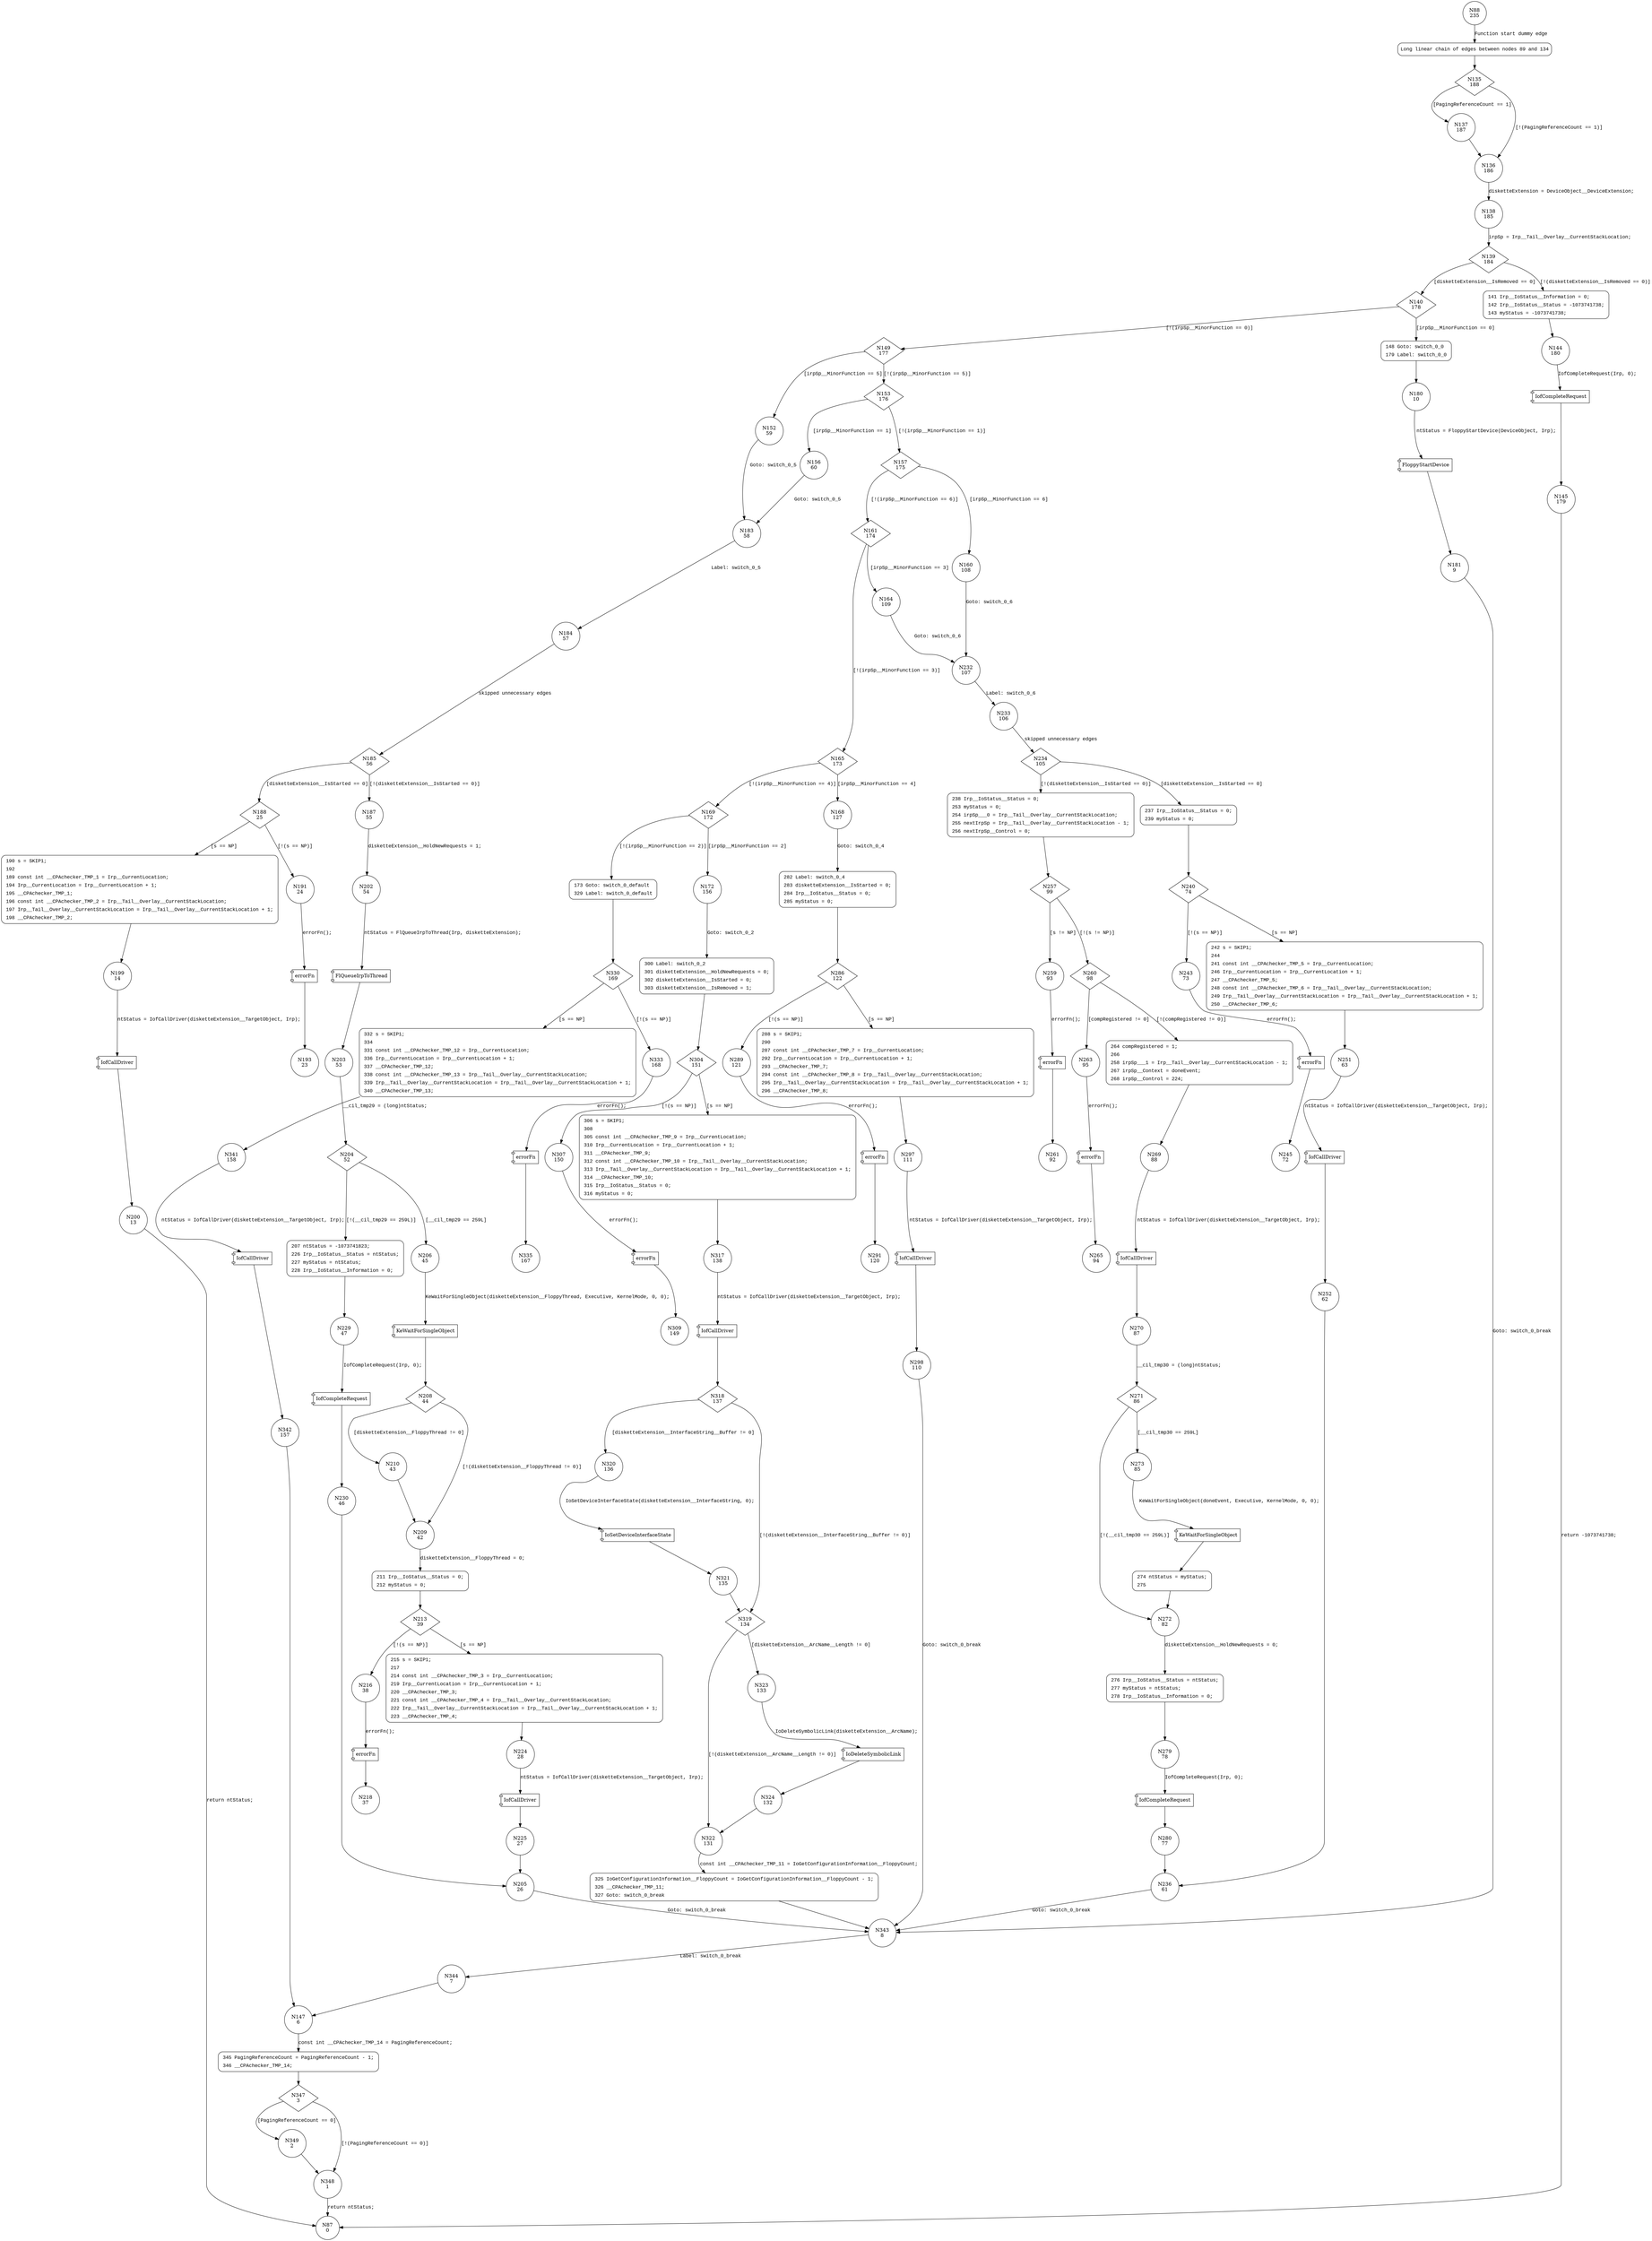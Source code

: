 digraph FloppyPnp {
88 [shape="circle" label="N88\n235"]
89 [shape="circle" label="N89\n234"]
135 [shape="diamond" label="N135\n188"]
137 [shape="circle" label="N137\n187"]
136 [shape="circle" label="N136\n186"]
138 [shape="circle" label="N138\n185"]
139 [shape="diamond" label="N139\n184"]
140 [shape="diamond" label="N140\n178"]
141 [shape="circle" label="N141\n183"]
144 [shape="circle" label="N144\n180"]
145 [shape="circle" label="N145\n179"]
148 [shape="circle" label="N148\n12"]
149 [shape="diamond" label="N149\n177"]
152 [shape="circle" label="N152\n59"]
153 [shape="diamond" label="N153\n176"]
156 [shape="circle" label="N156\n60"]
157 [shape="diamond" label="N157\n175"]
160 [shape="circle" label="N160\n108"]
161 [shape="diamond" label="N161\n174"]
164 [shape="circle" label="N164\n109"]
165 [shape="diamond" label="N165\n173"]
168 [shape="circle" label="N168\n127"]
169 [shape="diamond" label="N169\n172"]
172 [shape="circle" label="N172\n156"]
173 [shape="circle" label="N173\n171"]
330 [shape="diamond" label="N330\n169"]
332 [shape="circle" label="N332\n166"]
333 [shape="circle" label="N333\n168"]
335 [shape="circle" label="N335\n167"]
341 [shape="circle" label="N341\n158"]
342 [shape="circle" label="N342\n157"]
147 [shape="circle" label="N147\n6"]
345 [shape="circle" label="N345\n5"]
347 [shape="diamond" label="N347\n3"]
349 [shape="circle" label="N349\n2"]
348 [shape="circle" label="N348\n1"]
87 [shape="circle" label="N87\n0"]
300 [shape="circle" label="N300\n155"]
304 [shape="diamond" label="N304\n151"]
306 [shape="circle" label="N306\n148"]
307 [shape="circle" label="N307\n150"]
309 [shape="circle" label="N309\n149"]
317 [shape="circle" label="N317\n138"]
318 [shape="diamond" label="N318\n137"]
320 [shape="circle" label="N320\n136"]
319 [shape="diamond" label="N319\n134"]
323 [shape="circle" label="N323\n133"]
322 [shape="circle" label="N322\n131"]
325 [shape="circle" label="N325\n130"]
343 [shape="circle" label="N343\n8"]
344 [shape="circle" label="N344\n7"]
324 [shape="circle" label="N324\n132"]
321 [shape="circle" label="N321\n135"]
282 [shape="circle" label="N282\n126"]
286 [shape="diamond" label="N286\n122"]
288 [shape="circle" label="N288\n119"]
289 [shape="circle" label="N289\n121"]
291 [shape="circle" label="N291\n120"]
297 [shape="circle" label="N297\n111"]
298 [shape="circle" label="N298\n110"]
232 [shape="circle" label="N232\n107"]
233 [shape="circle" label="N233\n106"]
234 [shape="diamond" label="N234\n105"]
237 [shape="circle" label="N237\n76"]
238 [shape="circle" label="N238\n104"]
257 [shape="diamond" label="N257\n99"]
259 [shape="circle" label="N259\n93"]
260 [shape="diamond" label="N260\n98"]
263 [shape="circle" label="N263\n95"]
264 [shape="circle" label="N264\n97"]
269 [shape="circle" label="N269\n88"]
270 [shape="circle" label="N270\n87"]
271 [shape="diamond" label="N271\n86"]
273 [shape="circle" label="N273\n85"]
272 [shape="circle" label="N272\n82"]
276 [shape="circle" label="N276\n81"]
279 [shape="circle" label="N279\n78"]
280 [shape="circle" label="N280\n77"]
236 [shape="circle" label="N236\n61"]
274 [shape="circle" label="N274\n84"]
265 [shape="circle" label="N265\n94"]
261 [shape="circle" label="N261\n92"]
240 [shape="diamond" label="N240\n74"]
242 [shape="circle" label="N242\n71"]
243 [shape="circle" label="N243\n73"]
245 [shape="circle" label="N245\n72"]
251 [shape="circle" label="N251\n63"]
252 [shape="circle" label="N252\n62"]
183 [shape="circle" label="N183\n58"]
184 [shape="circle" label="N184\n57"]
185 [shape="diamond" label="N185\n56"]
188 [shape="diamond" label="N188\n25"]
187 [shape="circle" label="N187\n55"]
202 [shape="circle" label="N202\n54"]
203 [shape="circle" label="N203\n53"]
204 [shape="diamond" label="N204\n52"]
206 [shape="circle" label="N206\n45"]
207 [shape="circle" label="N207\n51"]
229 [shape="circle" label="N229\n47"]
230 [shape="circle" label="N230\n46"]
205 [shape="circle" label="N205\n26"]
208 [shape="diamond" label="N208\n44"]
210 [shape="circle" label="N210\n43"]
209 [shape="circle" label="N209\n42"]
211 [shape="circle" label="N211\n41"]
213 [shape="diamond" label="N213\n39"]
215 [shape="circle" label="N215\n36"]
216 [shape="circle" label="N216\n38"]
218 [shape="circle" label="N218\n37"]
224 [shape="circle" label="N224\n28"]
225 [shape="circle" label="N225\n27"]
190 [shape="circle" label="N190\n22"]
191 [shape="circle" label="N191\n24"]
193 [shape="circle" label="N193\n23"]
199 [shape="circle" label="N199\n14"]
200 [shape="circle" label="N200\n13"]
180 [shape="circle" label="N180\n10"]
181 [shape="circle" label="N181\n9"]
89 [style="filled,bold" penwidth="1" fillcolor="white" fontname="Courier New" shape="Mrecord" label="Long linear chain of edges between nodes 89 and 134"]
89 -> 135[label=""]
141 [style="filled,bold" penwidth="1" fillcolor="white" fontname="Courier New" shape="Mrecord" label=<<table border="0" cellborder="0" cellpadding="3" bgcolor="white"><tr><td align="right">141</td><td align="left">Irp__IoStatus__Information = 0;</td></tr><tr><td align="right">142</td><td align="left">Irp__IoStatus__Status = -1073741738;</td></tr><tr><td align="right">143</td><td align="left">myStatus = -1073741738;</td></tr></table>>]
141 -> 144[label=""]
173 [style="filled,bold" penwidth="1" fillcolor="white" fontname="Courier New" shape="Mrecord" label=<<table border="0" cellborder="0" cellpadding="3" bgcolor="white"><tr><td align="right">173</td><td align="left">Goto: switch_0_default</td></tr><tr><td align="right">329</td><td align="left">Label: switch_0_default</td></tr></table>>]
173 -> 330[label=""]
332 [style="filled,bold" penwidth="1" fillcolor="white" fontname="Courier New" shape="Mrecord" label=<<table border="0" cellborder="0" cellpadding="3" bgcolor="white"><tr><td align="right">332</td><td align="left">s = SKIP1;</td></tr><tr><td align="right">334</td><td align="left"></td></tr><tr><td align="right">331</td><td align="left">const int __CPAchecker_TMP_12 = Irp__CurrentLocation;</td></tr><tr><td align="right">336</td><td align="left">Irp__CurrentLocation = Irp__CurrentLocation + 1;</td></tr><tr><td align="right">337</td><td align="left">__CPAchecker_TMP_12;</td></tr><tr><td align="right">338</td><td align="left">const int __CPAchecker_TMP_13 = Irp__Tail__Overlay__CurrentStackLocation;</td></tr><tr><td align="right">339</td><td align="left">Irp__Tail__Overlay__CurrentStackLocation = Irp__Tail__Overlay__CurrentStackLocation + 1;</td></tr><tr><td align="right">340</td><td align="left">__CPAchecker_TMP_13;</td></tr></table>>]
332 -> 341[label=""]
345 [style="filled,bold" penwidth="1" fillcolor="white" fontname="Courier New" shape="Mrecord" label=<<table border="0" cellborder="0" cellpadding="3" bgcolor="white"><tr><td align="right">345</td><td align="left">PagingReferenceCount = PagingReferenceCount - 1;</td></tr><tr><td align="right">346</td><td align="left">__CPAchecker_TMP_14;</td></tr></table>>]
345 -> 347[label=""]
300 [style="filled,bold" penwidth="1" fillcolor="white" fontname="Courier New" shape="Mrecord" label=<<table border="0" cellborder="0" cellpadding="3" bgcolor="white"><tr><td align="right">300</td><td align="left">Label: switch_0_2</td></tr><tr><td align="right">301</td><td align="left">disketteExtension__HoldNewRequests = 0;</td></tr><tr><td align="right">302</td><td align="left">disketteExtension__IsStarted = 0;</td></tr><tr><td align="right">303</td><td align="left">disketteExtension__IsRemoved = 1;</td></tr></table>>]
300 -> 304[label=""]
306 [style="filled,bold" penwidth="1" fillcolor="white" fontname="Courier New" shape="Mrecord" label=<<table border="0" cellborder="0" cellpadding="3" bgcolor="white"><tr><td align="right">306</td><td align="left">s = SKIP1;</td></tr><tr><td align="right">308</td><td align="left"></td></tr><tr><td align="right">305</td><td align="left">const int __CPAchecker_TMP_9 = Irp__CurrentLocation;</td></tr><tr><td align="right">310</td><td align="left">Irp__CurrentLocation = Irp__CurrentLocation + 1;</td></tr><tr><td align="right">311</td><td align="left">__CPAchecker_TMP_9;</td></tr><tr><td align="right">312</td><td align="left">const int __CPAchecker_TMP_10 = Irp__Tail__Overlay__CurrentStackLocation;</td></tr><tr><td align="right">313</td><td align="left">Irp__Tail__Overlay__CurrentStackLocation = Irp__Tail__Overlay__CurrentStackLocation + 1;</td></tr><tr><td align="right">314</td><td align="left">__CPAchecker_TMP_10;</td></tr><tr><td align="right">315</td><td align="left">Irp__IoStatus__Status = 0;</td></tr><tr><td align="right">316</td><td align="left">myStatus = 0;</td></tr></table>>]
306 -> 317[label=""]
325 [style="filled,bold" penwidth="1" fillcolor="white" fontname="Courier New" shape="Mrecord" label=<<table border="0" cellborder="0" cellpadding="3" bgcolor="white"><tr><td align="right">325</td><td align="left">IoGetConfigurationInformation__FloppyCount = IoGetConfigurationInformation__FloppyCount - 1;</td></tr><tr><td align="right">326</td><td align="left">__CPAchecker_TMP_11;</td></tr><tr><td align="right">327</td><td align="left">Goto: switch_0_break</td></tr></table>>]
325 -> 343[label=""]
282 [style="filled,bold" penwidth="1" fillcolor="white" fontname="Courier New" shape="Mrecord" label=<<table border="0" cellborder="0" cellpadding="3" bgcolor="white"><tr><td align="right">282</td><td align="left">Label: switch_0_4</td></tr><tr><td align="right">283</td><td align="left">disketteExtension__IsStarted = 0;</td></tr><tr><td align="right">284</td><td align="left">Irp__IoStatus__Status = 0;</td></tr><tr><td align="right">285</td><td align="left">myStatus = 0;</td></tr></table>>]
282 -> 286[label=""]
288 [style="filled,bold" penwidth="1" fillcolor="white" fontname="Courier New" shape="Mrecord" label=<<table border="0" cellborder="0" cellpadding="3" bgcolor="white"><tr><td align="right">288</td><td align="left">s = SKIP1;</td></tr><tr><td align="right">290</td><td align="left"></td></tr><tr><td align="right">287</td><td align="left">const int __CPAchecker_TMP_7 = Irp__CurrentLocation;</td></tr><tr><td align="right">292</td><td align="left">Irp__CurrentLocation = Irp__CurrentLocation + 1;</td></tr><tr><td align="right">293</td><td align="left">__CPAchecker_TMP_7;</td></tr><tr><td align="right">294</td><td align="left">const int __CPAchecker_TMP_8 = Irp__Tail__Overlay__CurrentStackLocation;</td></tr><tr><td align="right">295</td><td align="left">Irp__Tail__Overlay__CurrentStackLocation = Irp__Tail__Overlay__CurrentStackLocation + 1;</td></tr><tr><td align="right">296</td><td align="left">__CPAchecker_TMP_8;</td></tr></table>>]
288 -> 297[label=""]
238 [style="filled,bold" penwidth="1" fillcolor="white" fontname="Courier New" shape="Mrecord" label=<<table border="0" cellborder="0" cellpadding="3" bgcolor="white"><tr><td align="right">238</td><td align="left">Irp__IoStatus__Status = 0;</td></tr><tr><td align="right">253</td><td align="left">myStatus = 0;</td></tr><tr><td align="right">254</td><td align="left">irpSp___0 = Irp__Tail__Overlay__CurrentStackLocation;</td></tr><tr><td align="right">255</td><td align="left">nextIrpSp = Irp__Tail__Overlay__CurrentStackLocation - 1;</td></tr><tr><td align="right">256</td><td align="left">nextIrpSp__Control = 0;</td></tr></table>>]
238 -> 257[label=""]
264 [style="filled,bold" penwidth="1" fillcolor="white" fontname="Courier New" shape="Mrecord" label=<<table border="0" cellborder="0" cellpadding="3" bgcolor="white"><tr><td align="right">264</td><td align="left">compRegistered = 1;</td></tr><tr><td align="right">266</td><td align="left"></td></tr><tr><td align="right">258</td><td align="left">irpSp___1 = Irp__Tail__Overlay__CurrentStackLocation - 1;</td></tr><tr><td align="right">267</td><td align="left">irpSp__Context = doneEvent;</td></tr><tr><td align="right">268</td><td align="left">irpSp__Control = 224;</td></tr></table>>]
264 -> 269[label=""]
276 [style="filled,bold" penwidth="1" fillcolor="white" fontname="Courier New" shape="Mrecord" label=<<table border="0" cellborder="0" cellpadding="3" bgcolor="white"><tr><td align="right">276</td><td align="left">Irp__IoStatus__Status = ntStatus;</td></tr><tr><td align="right">277</td><td align="left">myStatus = ntStatus;</td></tr><tr><td align="right">278</td><td align="left">Irp__IoStatus__Information = 0;</td></tr></table>>]
276 -> 279[label=""]
274 [style="filled,bold" penwidth="1" fillcolor="white" fontname="Courier New" shape="Mrecord" label=<<table border="0" cellborder="0" cellpadding="3" bgcolor="white"><tr><td align="right">274</td><td align="left">ntStatus = myStatus;</td></tr><tr><td align="right">275</td><td align="left"></td></tr></table>>]
274 -> 272[label=""]
237 [style="filled,bold" penwidth="1" fillcolor="white" fontname="Courier New" shape="Mrecord" label=<<table border="0" cellborder="0" cellpadding="3" bgcolor="white"><tr><td align="right">237</td><td align="left">Irp__IoStatus__Status = 0;</td></tr><tr><td align="right">239</td><td align="left">myStatus = 0;</td></tr></table>>]
237 -> 240[label=""]
242 [style="filled,bold" penwidth="1" fillcolor="white" fontname="Courier New" shape="Mrecord" label=<<table border="0" cellborder="0" cellpadding="3" bgcolor="white"><tr><td align="right">242</td><td align="left">s = SKIP1;</td></tr><tr><td align="right">244</td><td align="left"></td></tr><tr><td align="right">241</td><td align="left">const int __CPAchecker_TMP_5 = Irp__CurrentLocation;</td></tr><tr><td align="right">246</td><td align="left">Irp__CurrentLocation = Irp__CurrentLocation + 1;</td></tr><tr><td align="right">247</td><td align="left">__CPAchecker_TMP_5;</td></tr><tr><td align="right">248</td><td align="left">const int __CPAchecker_TMP_6 = Irp__Tail__Overlay__CurrentStackLocation;</td></tr><tr><td align="right">249</td><td align="left">Irp__Tail__Overlay__CurrentStackLocation = Irp__Tail__Overlay__CurrentStackLocation + 1;</td></tr><tr><td align="right">250</td><td align="left">__CPAchecker_TMP_6;</td></tr></table>>]
242 -> 251[label=""]
207 [style="filled,bold" penwidth="1" fillcolor="white" fontname="Courier New" shape="Mrecord" label=<<table border="0" cellborder="0" cellpadding="3" bgcolor="white"><tr><td align="right">207</td><td align="left">ntStatus = -1073741823;</td></tr><tr><td align="right">226</td><td align="left">Irp__IoStatus__Status = ntStatus;</td></tr><tr><td align="right">227</td><td align="left">myStatus = ntStatus;</td></tr><tr><td align="right">228</td><td align="left">Irp__IoStatus__Information = 0;</td></tr></table>>]
207 -> 229[label=""]
211 [style="filled,bold" penwidth="1" fillcolor="white" fontname="Courier New" shape="Mrecord" label=<<table border="0" cellborder="0" cellpadding="3" bgcolor="white"><tr><td align="right">211</td><td align="left">Irp__IoStatus__Status = 0;</td></tr><tr><td align="right">212</td><td align="left">myStatus = 0;</td></tr></table>>]
211 -> 213[label=""]
215 [style="filled,bold" penwidth="1" fillcolor="white" fontname="Courier New" shape="Mrecord" label=<<table border="0" cellborder="0" cellpadding="3" bgcolor="white"><tr><td align="right">215</td><td align="left">s = SKIP1;</td></tr><tr><td align="right">217</td><td align="left"></td></tr><tr><td align="right">214</td><td align="left">const int __CPAchecker_TMP_3 = Irp__CurrentLocation;</td></tr><tr><td align="right">219</td><td align="left">Irp__CurrentLocation = Irp__CurrentLocation + 1;</td></tr><tr><td align="right">220</td><td align="left">__CPAchecker_TMP_3;</td></tr><tr><td align="right">221</td><td align="left">const int __CPAchecker_TMP_4 = Irp__Tail__Overlay__CurrentStackLocation;</td></tr><tr><td align="right">222</td><td align="left">Irp__Tail__Overlay__CurrentStackLocation = Irp__Tail__Overlay__CurrentStackLocation + 1;</td></tr><tr><td align="right">223</td><td align="left">__CPAchecker_TMP_4;</td></tr></table>>]
215 -> 224[label=""]
190 [style="filled,bold" penwidth="1" fillcolor="white" fontname="Courier New" shape="Mrecord" label=<<table border="0" cellborder="0" cellpadding="3" bgcolor="white"><tr><td align="right">190</td><td align="left">s = SKIP1;</td></tr><tr><td align="right">192</td><td align="left"></td></tr><tr><td align="right">189</td><td align="left">const int __CPAchecker_TMP_1 = Irp__CurrentLocation;</td></tr><tr><td align="right">194</td><td align="left">Irp__CurrentLocation = Irp__CurrentLocation + 1;</td></tr><tr><td align="right">195</td><td align="left">__CPAchecker_TMP_1;</td></tr><tr><td align="right">196</td><td align="left">const int __CPAchecker_TMP_2 = Irp__Tail__Overlay__CurrentStackLocation;</td></tr><tr><td align="right">197</td><td align="left">Irp__Tail__Overlay__CurrentStackLocation = Irp__Tail__Overlay__CurrentStackLocation + 1;</td></tr><tr><td align="right">198</td><td align="left">__CPAchecker_TMP_2;</td></tr></table>>]
190 -> 199[label=""]
148 [style="filled,bold" penwidth="1" fillcolor="white" fontname="Courier New" shape="Mrecord" label=<<table border="0" cellborder="0" cellpadding="3" bgcolor="white"><tr><td align="right">148</td><td align="left">Goto: switch_0_0</td></tr><tr><td align="right">179</td><td align="left">Label: switch_0_0</td></tr></table>>]
148 -> 180[label=""]
88 -> 89 [label="Function start dummy edge" fontname="Courier New"]
135 -> 137 [label="[PagingReferenceCount == 1]" fontname="Courier New"]
135 -> 136 [label="[!(PagingReferenceCount == 1)]" fontname="Courier New"]
136 -> 138 [label="disketteExtension = DeviceObject__DeviceExtension;" fontname="Courier New"]
139 -> 140 [label="[disketteExtension__IsRemoved == 0]" fontname="Courier New"]
139 -> 141 [label="[!(disketteExtension__IsRemoved == 0)]" fontname="Courier New"]
100001 [shape="component" label="IofCompleteRequest"]
144 -> 100001 [label="IofCompleteRequest(Irp, 0);" fontname="Courier New"]
100001 -> 145 [label="" fontname="Courier New"]
140 -> 148 [label="[irpSp__MinorFunction == 0]" fontname="Courier New"]
140 -> 149 [label="[!(irpSp__MinorFunction == 0)]" fontname="Courier New"]
149 -> 152 [label="[irpSp__MinorFunction == 5]" fontname="Courier New"]
149 -> 153 [label="[!(irpSp__MinorFunction == 5)]" fontname="Courier New"]
153 -> 156 [label="[irpSp__MinorFunction == 1]" fontname="Courier New"]
153 -> 157 [label="[!(irpSp__MinorFunction == 1)]" fontname="Courier New"]
157 -> 160 [label="[irpSp__MinorFunction == 6]" fontname="Courier New"]
157 -> 161 [label="[!(irpSp__MinorFunction == 6)]" fontname="Courier New"]
161 -> 164 [label="[irpSp__MinorFunction == 3]" fontname="Courier New"]
161 -> 165 [label="[!(irpSp__MinorFunction == 3)]" fontname="Courier New"]
165 -> 168 [label="[irpSp__MinorFunction == 4]" fontname="Courier New"]
165 -> 169 [label="[!(irpSp__MinorFunction == 4)]" fontname="Courier New"]
169 -> 172 [label="[irpSp__MinorFunction == 2]" fontname="Courier New"]
169 -> 173 [label="[!(irpSp__MinorFunction == 2)]" fontname="Courier New"]
330 -> 332 [label="[s == NP]" fontname="Courier New"]
330 -> 333 [label="[!(s == NP)]" fontname="Courier New"]
100002 [shape="component" label="errorFn"]
333 -> 100002 [label="errorFn();" fontname="Courier New"]
100002 -> 335 [label="" fontname="Courier New"]
100003 [shape="component" label="IofCallDriver"]
341 -> 100003 [label="ntStatus = IofCallDriver(disketteExtension__TargetObject, Irp);" fontname="Courier New"]
100003 -> 342 [label="" fontname="Courier New"]
147 -> 345 [label="const int __CPAchecker_TMP_14 = PagingReferenceCount;" fontname="Courier New"]
347 -> 349 [label="[PagingReferenceCount == 0]" fontname="Courier New"]
347 -> 348 [label="[!(PagingReferenceCount == 0)]" fontname="Courier New"]
348 -> 87 [label="return ntStatus;" fontname="Courier New"]
172 -> 300 [label="Goto: switch_0_2" fontname="Courier New"]
304 -> 306 [label="[s == NP]" fontname="Courier New"]
304 -> 307 [label="[!(s == NP)]" fontname="Courier New"]
100004 [shape="component" label="errorFn"]
307 -> 100004 [label="errorFn();" fontname="Courier New"]
100004 -> 309 [label="" fontname="Courier New"]
100005 [shape="component" label="IofCallDriver"]
317 -> 100005 [label="ntStatus = IofCallDriver(disketteExtension__TargetObject, Irp);" fontname="Courier New"]
100005 -> 318 [label="" fontname="Courier New"]
318 -> 320 [label="[disketteExtension__InterfaceString__Buffer != 0]" fontname="Courier New"]
318 -> 319 [label="[!(disketteExtension__InterfaceString__Buffer != 0)]" fontname="Courier New"]
319 -> 323 [label="[disketteExtension__ArcName__Length != 0]" fontname="Courier New"]
319 -> 322 [label="[!(disketteExtension__ArcName__Length != 0)]" fontname="Courier New"]
322 -> 325 [label="const int __CPAchecker_TMP_11 = IoGetConfigurationInformation__FloppyCount;" fontname="Courier New"]
343 -> 344 [label="Label: switch_0_break" fontname="Courier New"]
100006 [shape="component" label="IoDeleteSymbolicLink"]
323 -> 100006 [label="IoDeleteSymbolicLink(disketteExtension__ArcName);" fontname="Courier New"]
100006 -> 324 [label="" fontname="Courier New"]
100007 [shape="component" label="IoSetDeviceInterfaceState"]
320 -> 100007 [label="IoSetDeviceInterfaceState(disketteExtension__InterfaceString, 0);" fontname="Courier New"]
100007 -> 321 [label="" fontname="Courier New"]
168 -> 282 [label="Goto: switch_0_4" fontname="Courier New"]
286 -> 288 [label="[s == NP]" fontname="Courier New"]
286 -> 289 [label="[!(s == NP)]" fontname="Courier New"]
100008 [shape="component" label="errorFn"]
289 -> 100008 [label="errorFn();" fontname="Courier New"]
100008 -> 291 [label="" fontname="Courier New"]
100009 [shape="component" label="IofCallDriver"]
297 -> 100009 [label="ntStatus = IofCallDriver(disketteExtension__TargetObject, Irp);" fontname="Courier New"]
100009 -> 298 [label="" fontname="Courier New"]
164 -> 232 [label="Goto: switch_0_6" fontname="Courier New"]
232 -> 233 [label="Label: switch_0_6" fontname="Courier New"]
234 -> 237 [label="[disketteExtension__IsStarted == 0]" fontname="Courier New"]
234 -> 238 [label="[!(disketteExtension__IsStarted == 0)]" fontname="Courier New"]
257 -> 259 [label="[s != NP]" fontname="Courier New"]
257 -> 260 [label="[!(s != NP)]" fontname="Courier New"]
260 -> 263 [label="[compRegistered != 0]" fontname="Courier New"]
260 -> 264 [label="[!(compRegistered != 0)]" fontname="Courier New"]
100010 [shape="component" label="IofCallDriver"]
269 -> 100010 [label="ntStatus = IofCallDriver(disketteExtension__TargetObject, Irp);" fontname="Courier New"]
100010 -> 270 [label="" fontname="Courier New"]
271 -> 273 [label="[__cil_tmp30 == 259L]" fontname="Courier New"]
271 -> 272 [label="[!(__cil_tmp30 == 259L)]" fontname="Courier New"]
272 -> 276 [label="disketteExtension__HoldNewRequests = 0;" fontname="Courier New"]
100011 [shape="component" label="IofCompleteRequest"]
279 -> 100011 [label="IofCompleteRequest(Irp, 0);" fontname="Courier New"]
100011 -> 280 [label="" fontname="Courier New"]
236 -> 343 [label="Goto: switch_0_break" fontname="Courier New"]
100012 [shape="component" label="KeWaitForSingleObject"]
273 -> 100012 [label="KeWaitForSingleObject(doneEvent, Executive, KernelMode, 0, 0);" fontname="Courier New"]
100012 -> 274 [label="" fontname="Courier New"]
100013 [shape="component" label="errorFn"]
263 -> 100013 [label="errorFn();" fontname="Courier New"]
100013 -> 265 [label="" fontname="Courier New"]
100014 [shape="component" label="errorFn"]
259 -> 100014 [label="errorFn();" fontname="Courier New"]
100014 -> 261 [label="" fontname="Courier New"]
240 -> 242 [label="[s == NP]" fontname="Courier New"]
240 -> 243 [label="[!(s == NP)]" fontname="Courier New"]
100015 [shape="component" label="errorFn"]
243 -> 100015 [label="errorFn();" fontname="Courier New"]
100015 -> 245 [label="" fontname="Courier New"]
100016 [shape="component" label="IofCallDriver"]
251 -> 100016 [label="ntStatus = IofCallDriver(disketteExtension__TargetObject, Irp);" fontname="Courier New"]
100016 -> 252 [label="" fontname="Courier New"]
160 -> 232 [label="Goto: switch_0_6" fontname="Courier New"]
183 -> 184 [label="Label: switch_0_5" fontname="Courier New"]
185 -> 188 [label="[disketteExtension__IsStarted == 0]" fontname="Courier New"]
185 -> 187 [label="[!(disketteExtension__IsStarted == 0)]" fontname="Courier New"]
100017 [shape="component" label="FlQueueIrpToThread"]
202 -> 100017 [label="ntStatus = FlQueueIrpToThread(Irp, disketteExtension);" fontname="Courier New"]
100017 -> 203 [label="" fontname="Courier New"]
204 -> 206 [label="[__cil_tmp29 == 259L]" fontname="Courier New"]
204 -> 207 [label="[!(__cil_tmp29 == 259L)]" fontname="Courier New"]
100018 [shape="component" label="IofCompleteRequest"]
229 -> 100018 [label="IofCompleteRequest(Irp, 0);" fontname="Courier New"]
100018 -> 230 [label="" fontname="Courier New"]
205 -> 343 [label="Goto: switch_0_break" fontname="Courier New"]
100019 [shape="component" label="KeWaitForSingleObject"]
206 -> 100019 [label="KeWaitForSingleObject(disketteExtension__FloppyThread, Executive, KernelMode, 0, 0);" fontname="Courier New"]
100019 -> 208 [label="" fontname="Courier New"]
208 -> 210 [label="[disketteExtension__FloppyThread != 0]" fontname="Courier New"]
208 -> 209 [label="[!(disketteExtension__FloppyThread != 0)]" fontname="Courier New"]
209 -> 211 [label="disketteExtension__FloppyThread = 0;" fontname="Courier New"]
213 -> 215 [label="[s == NP]" fontname="Courier New"]
213 -> 216 [label="[!(s == NP)]" fontname="Courier New"]
100020 [shape="component" label="errorFn"]
216 -> 100020 [label="errorFn();" fontname="Courier New"]
100020 -> 218 [label="" fontname="Courier New"]
100021 [shape="component" label="IofCallDriver"]
224 -> 100021 [label="ntStatus = IofCallDriver(disketteExtension__TargetObject, Irp);" fontname="Courier New"]
100021 -> 225 [label="" fontname="Courier New"]
210 -> 209 [label="" fontname="Courier New"]
188 -> 190 [label="[s == NP]" fontname="Courier New"]
188 -> 191 [label="[!(s == NP)]" fontname="Courier New"]
100022 [shape="component" label="errorFn"]
191 -> 100022 [label="errorFn();" fontname="Courier New"]
100022 -> 193 [label="" fontname="Courier New"]
100023 [shape="component" label="IofCallDriver"]
199 -> 100023 [label="ntStatus = IofCallDriver(disketteExtension__TargetObject, Irp);" fontname="Courier New"]
100023 -> 200 [label="" fontname="Courier New"]
152 -> 183 [label="Goto: switch_0_5" fontname="Courier New"]
100024 [shape="component" label="FloppyStartDevice"]
180 -> 100024 [label="ntStatus = FloppyStartDevice(DeviceObject, Irp);" fontname="Courier New"]
100024 -> 181 [label="" fontname="Courier New"]
137 -> 136 [label="" fontname="Courier New"]
138 -> 139 [label="irpSp = Irp__Tail__Overlay__CurrentStackLocation;" fontname="Courier New"]
145 -> 87 [label="return -1073741738;" fontname="Courier New"]
342 -> 147 [label="" fontname="Courier New"]
349 -> 348 [label="" fontname="Courier New"]
344 -> 147 [label="" fontname="Courier New"]
324 -> 322 [label="" fontname="Courier New"]
321 -> 319 [label="" fontname="Courier New"]
298 -> 343 [label="Goto: switch_0_break" fontname="Courier New"]
233 -> 234 [label="skipped unnecessary edges" fontname="Courier New"]
270 -> 271 [label="__cil_tmp30 = (long)ntStatus;" fontname="Courier New"]
280 -> 236 [label="" fontname="Courier New"]
252 -> 236 [label="" fontname="Courier New"]
156 -> 183 [label="Goto: switch_0_5" fontname="Courier New"]
184 -> 185 [label="skipped unnecessary edges" fontname="Courier New"]
187 -> 202 [label="disketteExtension__HoldNewRequests = 1;" fontname="Courier New"]
203 -> 204 [label="__cil_tmp29 = (long)ntStatus;" fontname="Courier New"]
230 -> 205 [label="" fontname="Courier New"]
225 -> 205 [label="" fontname="Courier New"]
200 -> 87 [label="return ntStatus;" fontname="Courier New"]
181 -> 343 [label="Goto: switch_0_break" fontname="Courier New"]
}